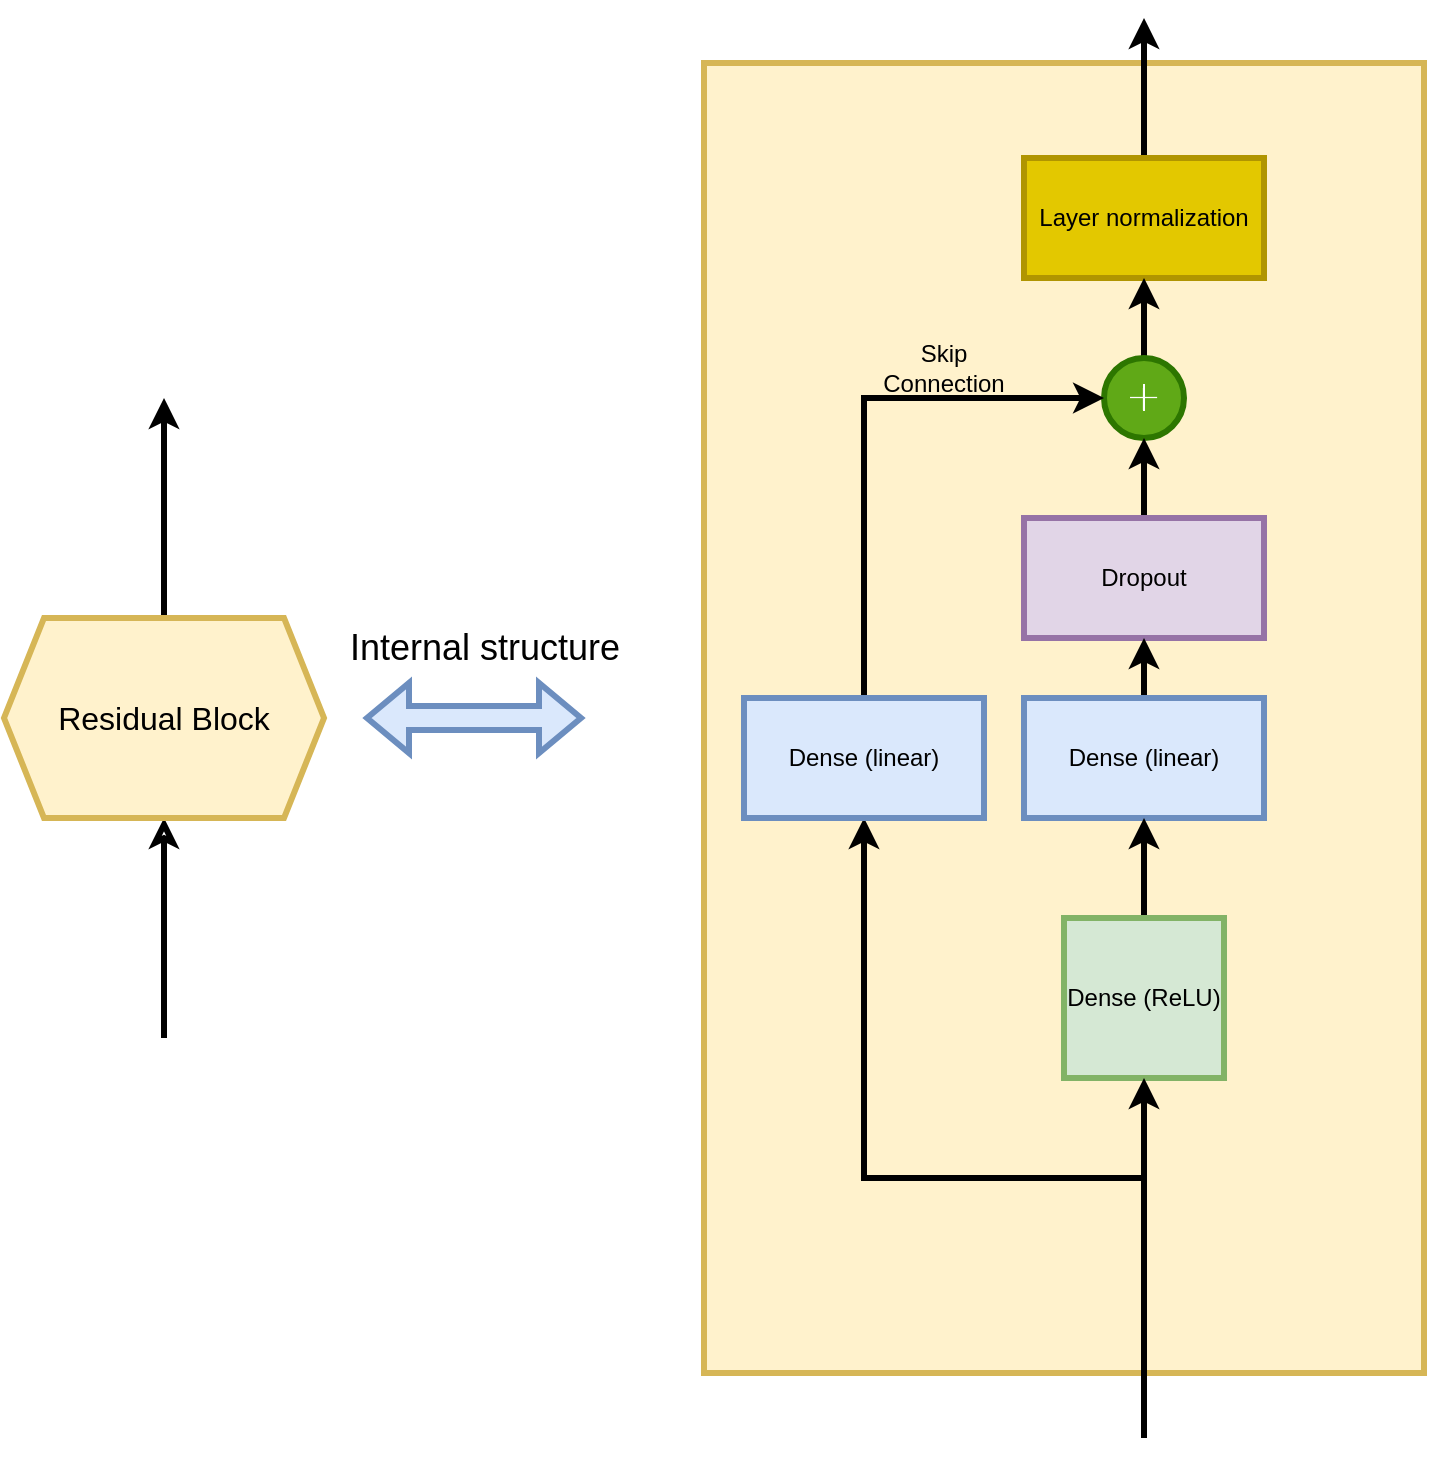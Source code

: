<mxfile version="26.2.14">
  <diagram name="Página-1" id="givj7YfM5evfJLxvOkS5">
    <mxGraphModel dx="1240" dy="702" grid="1" gridSize="10" guides="1" tooltips="1" connect="1" arrows="1" fold="1" page="1" pageScale="1" pageWidth="827" pageHeight="1169" math="1" shadow="0">
      <root>
        <mxCell id="0" />
        <mxCell id="1" parent="0" />
        <mxCell id="aHZ8nvqeSCr8hZxqncPx-23" value="" style="ellipse;whiteSpace=wrap;html=1;aspect=fixed;strokeColor=none;strokeWidth=3;" vertex="1" parent="1">
          <mxGeometry x="640" y="710" width="20" height="20" as="geometry" />
        </mxCell>
        <mxCell id="aHZ8nvqeSCr8hZxqncPx-4" style="edgeStyle=orthogonalEdgeStyle;rounded=0;orthogonalLoop=1;jettySize=auto;html=1;startArrow=classic;startFill=0;endArrow=none;strokeWidth=3;" edge="1" parent="1" source="aHZ8nvqeSCr8hZxqncPx-2">
          <mxGeometry relative="1" as="geometry">
            <mxPoint x="160" y="520" as="targetPoint" />
          </mxGeometry>
        </mxCell>
        <mxCell id="aHZ8nvqeSCr8hZxqncPx-5" style="edgeStyle=orthogonalEdgeStyle;rounded=0;orthogonalLoop=1;jettySize=auto;html=1;strokeWidth=3;" edge="1" parent="1" source="aHZ8nvqeSCr8hZxqncPx-2">
          <mxGeometry relative="1" as="geometry">
            <mxPoint x="160" y="200" as="targetPoint" />
          </mxGeometry>
        </mxCell>
        <mxCell id="aHZ8nvqeSCr8hZxqncPx-2" value="&lt;font style=&quot;font-size: 16px;&quot;&gt;Residual Block&lt;/font&gt;" style="shape=hexagon;perimeter=hexagonPerimeter2;whiteSpace=wrap;html=1;fixedSize=1;fillColor=#fff2cc;strokeColor=#d6b656;strokeWidth=3;" vertex="1" parent="1">
          <mxGeometry x="80" y="310" width="160" height="100" as="geometry" />
        </mxCell>
        <mxCell id="aHZ8nvqeSCr8hZxqncPx-3" value="" style="rounded=0;whiteSpace=wrap;html=1;fillColor=#fff2cc;strokeColor=#d6b656;strokeWidth=3;" vertex="1" parent="1">
          <mxGeometry x="430" y="32.5" width="360" height="655" as="geometry" />
        </mxCell>
        <mxCell id="aHZ8nvqeSCr8hZxqncPx-6" value="" style="shape=flexArrow;endArrow=classic;startArrow=classic;html=1;rounded=0;strokeWidth=3;fillColor=#dae8fc;strokeColor=#6c8ebf;" edge="1" parent="1">
          <mxGeometry width="100" height="100" relative="1" as="geometry">
            <mxPoint x="260" y="360" as="sourcePoint" />
            <mxPoint x="370" y="360" as="targetPoint" />
          </mxGeometry>
        </mxCell>
        <mxCell id="aHZ8nvqeSCr8hZxqncPx-7" value="&lt;font style=&quot;font-size: 18px;&quot;&gt;Internal structure&lt;/font&gt;" style="text;html=1;align=center;verticalAlign=middle;resizable=0;points=[];autosize=1;strokeColor=none;fillColor=none;strokeWidth=3;" vertex="1" parent="1">
          <mxGeometry x="240" y="310" width="160" height="30" as="geometry" />
        </mxCell>
        <mxCell id="aHZ8nvqeSCr8hZxqncPx-28" style="edgeStyle=orthogonalEdgeStyle;rounded=0;orthogonalLoop=1;jettySize=auto;html=1;strokeWidth=3;" edge="1" parent="1" source="aHZ8nvqeSCr8hZxqncPx-8">
          <mxGeometry relative="1" as="geometry">
            <mxPoint x="650" y="10" as="targetPoint" />
          </mxGeometry>
        </mxCell>
        <mxCell id="aHZ8nvqeSCr8hZxqncPx-8" value="Layer normalization" style="rounded=0;whiteSpace=wrap;html=1;fillColor=#e3c800;fontColor=#000000;strokeColor=#B09500;strokeWidth=3;" vertex="1" parent="1">
          <mxGeometry x="590" y="80" width="120" height="60" as="geometry" />
        </mxCell>
        <mxCell id="aHZ8nvqeSCr8hZxqncPx-18" style="edgeStyle=orthogonalEdgeStyle;rounded=0;orthogonalLoop=1;jettySize=auto;html=1;strokeWidth=3;" edge="1" parent="1" source="aHZ8nvqeSCr8hZxqncPx-9" target="aHZ8nvqeSCr8hZxqncPx-8">
          <mxGeometry relative="1" as="geometry" />
        </mxCell>
        <mxCell id="aHZ8nvqeSCr8hZxqncPx-9" value="&lt;b&gt;&lt;font style=&quot;font-size: 17px;&quot;&gt;$$+$$&lt;/font&gt;&lt;/b&gt;" style="ellipse;whiteSpace=wrap;html=1;aspect=fixed;fillColor=#60a917;fontColor=#ffffff;strokeColor=#2D7600;strokeWidth=3;" vertex="1" parent="1">
          <mxGeometry x="630" y="180" width="40" height="40" as="geometry" />
        </mxCell>
        <mxCell id="aHZ8nvqeSCr8hZxqncPx-17" style="edgeStyle=orthogonalEdgeStyle;rounded=0;orthogonalLoop=1;jettySize=auto;html=1;strokeWidth=3;" edge="1" parent="1" source="aHZ8nvqeSCr8hZxqncPx-11" target="aHZ8nvqeSCr8hZxqncPx-9">
          <mxGeometry relative="1" as="geometry" />
        </mxCell>
        <mxCell id="aHZ8nvqeSCr8hZxqncPx-11" value="Dropout" style="rounded=0;whiteSpace=wrap;html=1;fillColor=#e1d5e7;strokeColor=#9673a6;strokeWidth=3;" vertex="1" parent="1">
          <mxGeometry x="590" y="260" width="120" height="60" as="geometry" />
        </mxCell>
        <mxCell id="aHZ8nvqeSCr8hZxqncPx-16" style="edgeStyle=orthogonalEdgeStyle;rounded=0;orthogonalLoop=1;jettySize=auto;html=1;entryX=0.5;entryY=1;entryDx=0;entryDy=0;strokeWidth=3;" edge="1" parent="1" source="aHZ8nvqeSCr8hZxqncPx-12" target="aHZ8nvqeSCr8hZxqncPx-11">
          <mxGeometry relative="1" as="geometry" />
        </mxCell>
        <mxCell id="aHZ8nvqeSCr8hZxqncPx-12" value="Dense (linear)" style="rounded=0;whiteSpace=wrap;html=1;fillColor=#dae8fc;strokeColor=#6c8ebf;strokeWidth=3;" vertex="1" parent="1">
          <mxGeometry x="590" y="350" width="120" height="60" as="geometry" />
        </mxCell>
        <mxCell id="aHZ8nvqeSCr8hZxqncPx-20" style="edgeStyle=orthogonalEdgeStyle;rounded=0;orthogonalLoop=1;jettySize=auto;html=1;entryX=0;entryY=0.5;entryDx=0;entryDy=0;movable=1;resizable=1;rotatable=1;deletable=1;editable=1;locked=0;connectable=1;strokeWidth=3;" edge="1" parent="1" source="aHZ8nvqeSCr8hZxqncPx-13" target="aHZ8nvqeSCr8hZxqncPx-9">
          <mxGeometry relative="1" as="geometry">
            <Array as="points">
              <mxPoint x="510" y="200" />
              <mxPoint x="560" y="200" />
            </Array>
          </mxGeometry>
        </mxCell>
        <mxCell id="aHZ8nvqeSCr8hZxqncPx-27" style="edgeStyle=orthogonalEdgeStyle;rounded=0;orthogonalLoop=1;jettySize=auto;html=1;endArrow=none;startFill=1;startArrow=classic;movable=1;resizable=1;rotatable=1;deletable=1;editable=1;locked=0;connectable=1;strokeWidth=3;" edge="1" parent="1" source="aHZ8nvqeSCr8hZxqncPx-13">
          <mxGeometry relative="1" as="geometry">
            <mxPoint x="650" y="610" as="targetPoint" />
            <Array as="points">
              <mxPoint x="510" y="590" />
              <mxPoint x="650" y="590" />
            </Array>
          </mxGeometry>
        </mxCell>
        <mxCell id="aHZ8nvqeSCr8hZxqncPx-13" value="Dense (linear)" style="rounded=0;whiteSpace=wrap;html=1;fillColor=#dae8fc;strokeColor=#6c8ebf;strokeWidth=3;" vertex="1" parent="1">
          <mxGeometry x="450" y="350" width="120" height="60" as="geometry" />
        </mxCell>
        <mxCell id="aHZ8nvqeSCr8hZxqncPx-15" style="edgeStyle=orthogonalEdgeStyle;rounded=0;orthogonalLoop=1;jettySize=auto;html=1;exitX=0.5;exitY=0;exitDx=0;exitDy=0;entryX=0.5;entryY=1;entryDx=0;entryDy=0;movable=1;resizable=1;rotatable=1;deletable=1;editable=1;locked=0;connectable=1;strokeWidth=3;" edge="1" parent="1" source="aHZ8nvqeSCr8hZxqncPx-14" target="aHZ8nvqeSCr8hZxqncPx-12">
          <mxGeometry relative="1" as="geometry" />
        </mxCell>
        <mxCell id="aHZ8nvqeSCr8hZxqncPx-14" value="Dense (ReLU)" style="whiteSpace=wrap;html=1;aspect=fixed;fillColor=#d5e8d4;strokeColor=#82b366;strokeWidth=3;" vertex="1" parent="1">
          <mxGeometry x="610" y="460" width="80" height="80" as="geometry" />
        </mxCell>
        <mxCell id="aHZ8nvqeSCr8hZxqncPx-24" style="edgeStyle=orthogonalEdgeStyle;rounded=0;orthogonalLoop=1;jettySize=auto;html=1;entryX=0.5;entryY=1;entryDx=0;entryDy=0;movable=1;resizable=1;rotatable=1;deletable=1;editable=1;locked=0;connectable=1;strokeWidth=3;" edge="1" parent="1" target="aHZ8nvqeSCr8hZxqncPx-14">
          <mxGeometry relative="1" as="geometry">
            <mxPoint x="650" y="720" as="sourcePoint" />
            <Array as="points">
              <mxPoint x="650" y="540" />
              <mxPoint x="650" y="540" />
            </Array>
          </mxGeometry>
        </mxCell>
        <mxCell id="aHZ8nvqeSCr8hZxqncPx-29" value="Skip Connection" style="text;html=1;align=center;verticalAlign=middle;whiteSpace=wrap;rounded=0;strokeWidth=3;" vertex="1" parent="1">
          <mxGeometry x="520" y="170" width="60" height="30" as="geometry" />
        </mxCell>
      </root>
    </mxGraphModel>
  </diagram>
</mxfile>
